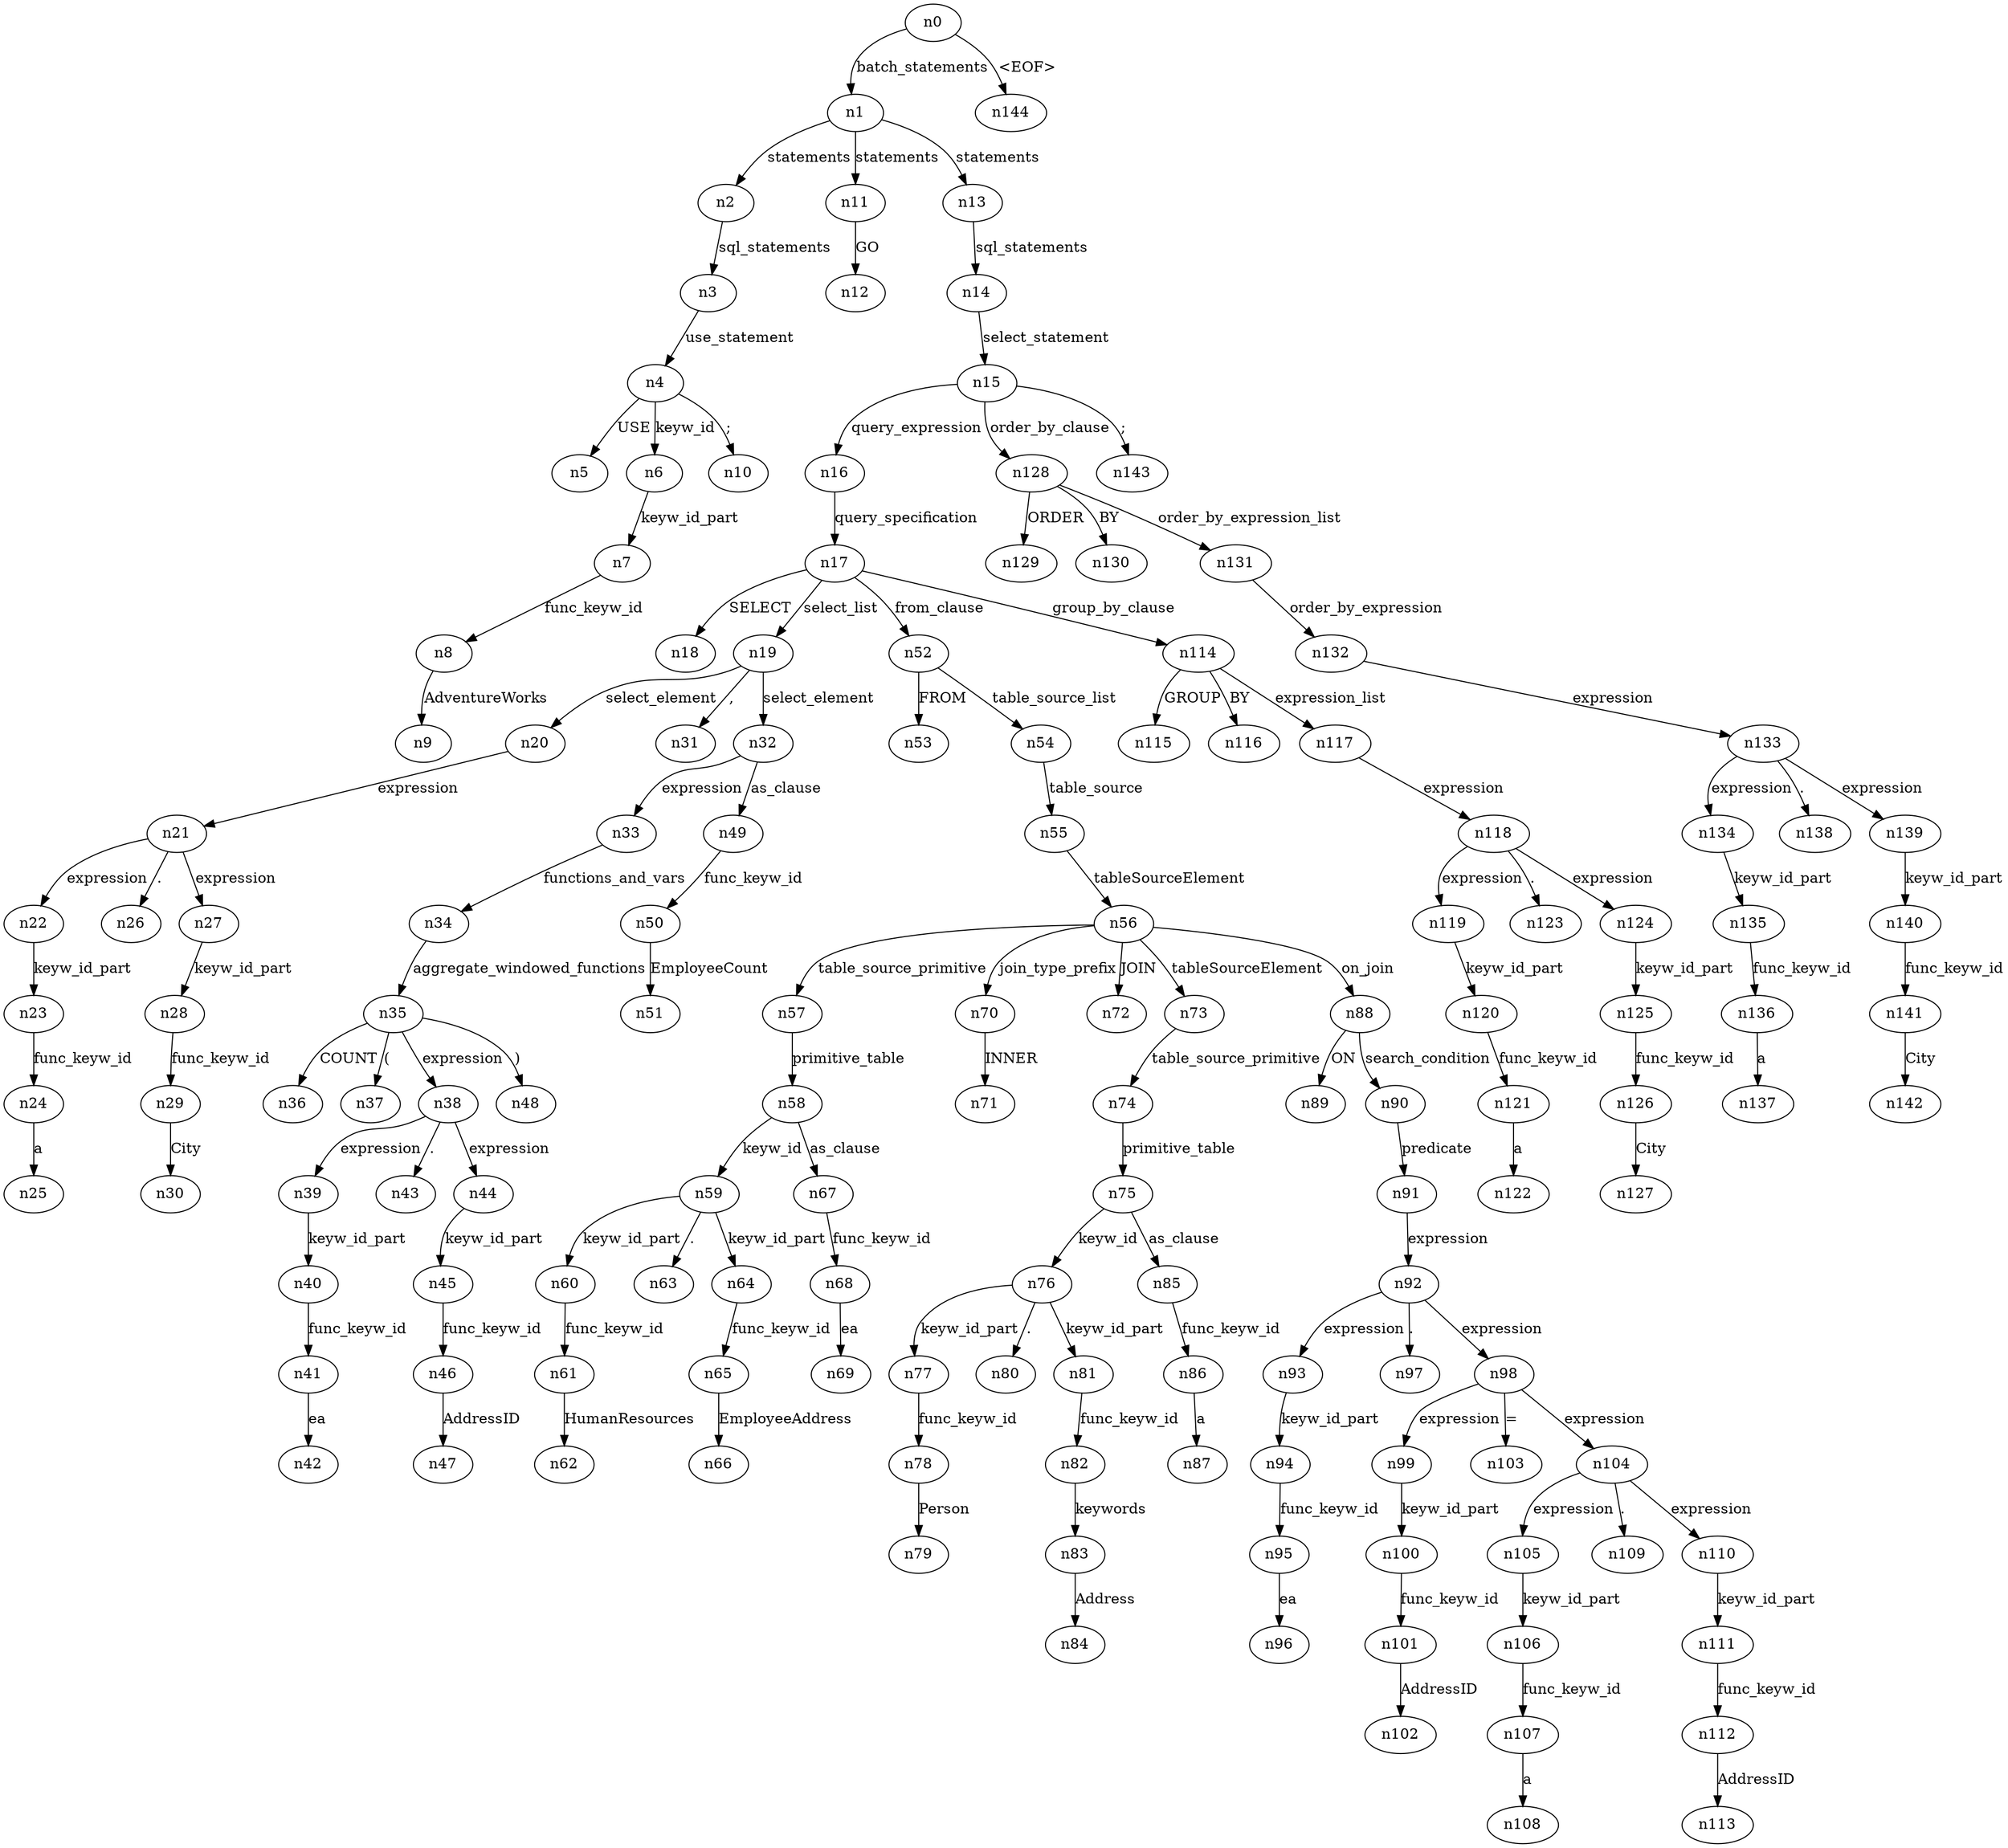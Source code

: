 digraph ParseTree {
  n0 -> n1 [label="batch_statements"];
  n1 -> n2 [label="statements"];
  n2 -> n3 [label="sql_statements"];
  n3 -> n4 [label="use_statement"];
  n4 -> n5 [label="USE"];
  n4 -> n6 [label="keyw_id"];
  n6 -> n7 [label="keyw_id_part"];
  n7 -> n8 [label="func_keyw_id"];
  n8 -> n9 [label="AdventureWorks"];
  n4 -> n10 [label=";"];
  n1 -> n11 [label="statements"];
  n11 -> n12 [label="GO"];
  n1 -> n13 [label="statements"];
  n13 -> n14 [label="sql_statements"];
  n14 -> n15 [label="select_statement"];
  n15 -> n16 [label="query_expression"];
  n16 -> n17 [label="query_specification"];
  n17 -> n18 [label="SELECT"];
  n17 -> n19 [label="select_list"];
  n19 -> n20 [label="select_element"];
  n20 -> n21 [label="expression"];
  n21 -> n22 [label="expression"];
  n22 -> n23 [label="keyw_id_part"];
  n23 -> n24 [label="func_keyw_id"];
  n24 -> n25 [label="a"];
  n21 -> n26 [label="."];
  n21 -> n27 [label="expression"];
  n27 -> n28 [label="keyw_id_part"];
  n28 -> n29 [label="func_keyw_id"];
  n29 -> n30 [label="City"];
  n19 -> n31 [label=","];
  n19 -> n32 [label="select_element"];
  n32 -> n33 [label="expression"];
  n33 -> n34 [label="functions_and_vars"];
  n34 -> n35 [label="aggregate_windowed_functions"];
  n35 -> n36 [label="COUNT"];
  n35 -> n37 [label="("];
  n35 -> n38 [label="expression"];
  n38 -> n39 [label="expression"];
  n39 -> n40 [label="keyw_id_part"];
  n40 -> n41 [label="func_keyw_id"];
  n41 -> n42 [label="ea"];
  n38 -> n43 [label="."];
  n38 -> n44 [label="expression"];
  n44 -> n45 [label="keyw_id_part"];
  n45 -> n46 [label="func_keyw_id"];
  n46 -> n47 [label="AddressID"];
  n35 -> n48 [label=")"];
  n32 -> n49 [label="as_clause"];
  n49 -> n50 [label="func_keyw_id"];
  n50 -> n51 [label="EmployeeCount"];
  n17 -> n52 [label="from_clause"];
  n52 -> n53 [label="FROM"];
  n52 -> n54 [label="table_source_list"];
  n54 -> n55 [label="table_source"];
  n55 -> n56 [label="tableSourceElement"];
  n56 -> n57 [label="table_source_primitive"];
  n57 -> n58 [label="primitive_table"];
  n58 -> n59 [label="keyw_id"];
  n59 -> n60 [label="keyw_id_part"];
  n60 -> n61 [label="func_keyw_id"];
  n61 -> n62 [label="HumanResources"];
  n59 -> n63 [label="."];
  n59 -> n64 [label="keyw_id_part"];
  n64 -> n65 [label="func_keyw_id"];
  n65 -> n66 [label="EmployeeAddress"];
  n58 -> n67 [label="as_clause"];
  n67 -> n68 [label="func_keyw_id"];
  n68 -> n69 [label="ea"];
  n56 -> n70 [label="join_type_prefix"];
  n70 -> n71 [label="INNER"];
  n56 -> n72 [label="JOIN"];
  n56 -> n73 [label="tableSourceElement"];
  n73 -> n74 [label="table_source_primitive"];
  n74 -> n75 [label="primitive_table"];
  n75 -> n76 [label="keyw_id"];
  n76 -> n77 [label="keyw_id_part"];
  n77 -> n78 [label="func_keyw_id"];
  n78 -> n79 [label="Person"];
  n76 -> n80 [label="."];
  n76 -> n81 [label="keyw_id_part"];
  n81 -> n82 [label="func_keyw_id"];
  n82 -> n83 [label="keywords"];
  n83 -> n84 [label="Address"];
  n75 -> n85 [label="as_clause"];
  n85 -> n86 [label="func_keyw_id"];
  n86 -> n87 [label="a"];
  n56 -> n88 [label="on_join"];
  n88 -> n89 [label="ON"];
  n88 -> n90 [label="search_condition"];
  n90 -> n91 [label="predicate"];
  n91 -> n92 [label="expression"];
  n92 -> n93 [label="expression"];
  n93 -> n94 [label="keyw_id_part"];
  n94 -> n95 [label="func_keyw_id"];
  n95 -> n96 [label="ea"];
  n92 -> n97 [label="."];
  n92 -> n98 [label="expression"];
  n98 -> n99 [label="expression"];
  n99 -> n100 [label="keyw_id_part"];
  n100 -> n101 [label="func_keyw_id"];
  n101 -> n102 [label="AddressID"];
  n98 -> n103 [label="="];
  n98 -> n104 [label="expression"];
  n104 -> n105 [label="expression"];
  n105 -> n106 [label="keyw_id_part"];
  n106 -> n107 [label="func_keyw_id"];
  n107 -> n108 [label="a"];
  n104 -> n109 [label="."];
  n104 -> n110 [label="expression"];
  n110 -> n111 [label="keyw_id_part"];
  n111 -> n112 [label="func_keyw_id"];
  n112 -> n113 [label="AddressID"];
  n17 -> n114 [label="group_by_clause"];
  n114 -> n115 [label="GROUP"];
  n114 -> n116 [label="BY"];
  n114 -> n117 [label="expression_list"];
  n117 -> n118 [label="expression"];
  n118 -> n119 [label="expression"];
  n119 -> n120 [label="keyw_id_part"];
  n120 -> n121 [label="func_keyw_id"];
  n121 -> n122 [label="a"];
  n118 -> n123 [label="."];
  n118 -> n124 [label="expression"];
  n124 -> n125 [label="keyw_id_part"];
  n125 -> n126 [label="func_keyw_id"];
  n126 -> n127 [label="City"];
  n15 -> n128 [label="order_by_clause"];
  n128 -> n129 [label="ORDER"];
  n128 -> n130 [label="BY"];
  n128 -> n131 [label="order_by_expression_list"];
  n131 -> n132 [label="order_by_expression"];
  n132 -> n133 [label="expression"];
  n133 -> n134 [label="expression"];
  n134 -> n135 [label="keyw_id_part"];
  n135 -> n136 [label="func_keyw_id"];
  n136 -> n137 [label="a"];
  n133 -> n138 [label="."];
  n133 -> n139 [label="expression"];
  n139 -> n140 [label="keyw_id_part"];
  n140 -> n141 [label="func_keyw_id"];
  n141 -> n142 [label="City"];
  n15 -> n143 [label=";"];
  n0 -> n144 [label="<EOF>"];
}